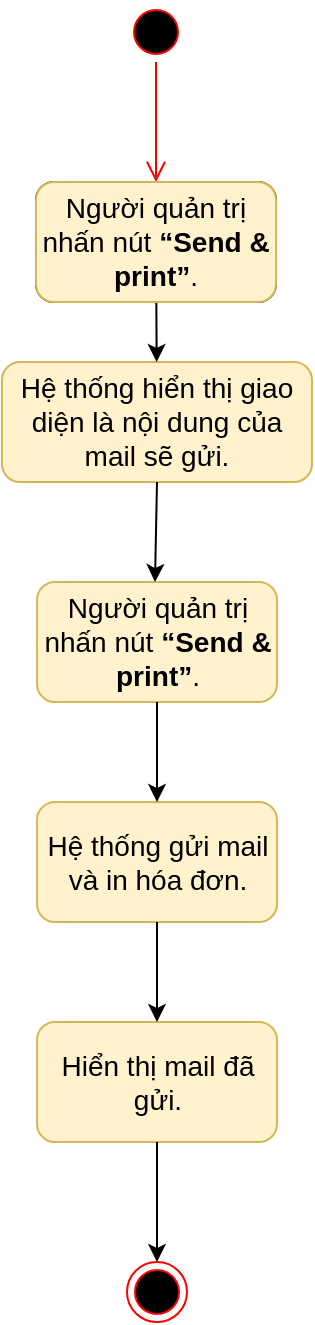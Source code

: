 <mxfile version="20.5.3" type="device"><diagram id="B4HwANMOPAXw8I0JZAsr" name="Page-1"><mxGraphModel dx="1635" dy="913" grid="1" gridSize="10" guides="1" tooltips="1" connect="1" arrows="1" fold="1" page="1" pageScale="1" pageWidth="850" pageHeight="1100" math="0" shadow="0"><root><mxCell id="0"/><mxCell id="1" parent="0"/><mxCell id="rixGgHd7AVjFjqTQ6oWV-1" value="" style="ellipse;html=1;shape=startState;fillColor=#000000;strokeColor=#ff0000;fontSize=14;" parent="1" vertex="1"><mxGeometry x="409" y="230" width="30" height="30" as="geometry"/></mxCell><mxCell id="rixGgHd7AVjFjqTQ6oWV-2" value="" style="edgeStyle=orthogonalEdgeStyle;html=1;verticalAlign=bottom;endArrow=open;endSize=8;strokeColor=#ff0000;rounded=0;fontSize=14;" parent="1" source="rixGgHd7AVjFjqTQ6oWV-1" edge="1"><mxGeometry relative="1" as="geometry"><mxPoint x="424" y="320" as="targetPoint"/></mxGeometry></mxCell><mxCell id="rixGgHd7AVjFjqTQ6oWV-3" value="&lt;b id=&quot;docs-internal-guid-80a012f3-7fff-2497-04d5-253ea927c7e8&quot; style=&quot;font-weight: normal; font-size: 14px;&quot;&gt;&lt;span style=&quot;font-size: 14px; font-family: Calibri, sans-serif; color: rgb(0, 0, 0); background-color: transparent; font-weight: 400; font-style: normal; font-variant: normal; text-decoration: none; vertical-align: baseline;&quot;&gt;Nhấn nút &lt;/span&gt;&lt;span style=&quot;font-size: 14px; font-family: Calibri, sans-serif; color: rgb(0, 0, 0); background-color: transparent; font-weight: 700; font-style: normal; font-variant: normal; text-decoration: none; vertical-align: baseline;&quot;&gt;“Send &amp;amp; print”&lt;/span&gt;&lt;span style=&quot;font-size: 14px; font-family: Calibri, sans-serif; color: rgb(0, 0, 0); background-color: transparent; font-weight: 400; font-style: normal; font-variant: normal; text-decoration: none; vertical-align: baseline;&quot;&gt;.&lt;/span&gt;&lt;/b&gt;" style="rounded=1;whiteSpace=wrap;html=1;fontSize=14;" parent="1" vertex="1"><mxGeometry x="364" y="320" width="120" height="60" as="geometry"/></mxCell><mxCell id="rixGgHd7AVjFjqTQ6oWV-4" value="&lt;span id=&quot;docs-internal-guid-194e286c-7fff-5b6e-fd9a-d2ca1af172c4&quot; style=&quot;font-size: 14px;&quot;&gt;&lt;p style=&quot;line-height: 1.2; margin-top: 0pt; margin-bottom: 0pt; font-size: 14px;&quot; dir=&quot;ltr&quot;&gt;&lt;span style=&quot;font-size: 14px; font-family: Calibri, sans-serif; background-color: transparent; font-variant-numeric: normal; font-variant-east-asian: normal; vertical-align: baseline;&quot;&gt;Hệ thống hiển thị giao diện là nội dung của mail sẽ gửi.&lt;/span&gt;&lt;/p&gt;&lt;/span&gt;" style="rounded=1;whiteSpace=wrap;html=1;fillColor=#fff2cc;strokeColor=#d6b656;fontSize=14;" parent="1" vertex="1"><mxGeometry x="347" y="410" width="155" height="60" as="geometry"/></mxCell><mxCell id="rixGgHd7AVjFjqTQ6oWV-5" value="&lt;span id=&quot;docs-internal-guid-e382c6a4-7fff-786b-9222-a47414083e00&quot; style=&quot;font-size: 14px;&quot;&gt;&lt;span style=&quot;font-size: 14px; font-family: Calibri, sans-serif; background-color: transparent; font-variant-numeric: normal; font-variant-east-asian: normal; vertical-align: baseline;&quot;&gt;Người quản trị nhấn nút &lt;/span&gt;&lt;span style=&quot;font-size: 14px; font-family: Calibri, sans-serif; background-color: transparent; font-weight: 700; font-variant-numeric: normal; font-variant-east-asian: normal; vertical-align: baseline;&quot;&gt;“Send &amp;amp; print”&lt;/span&gt;&lt;span style=&quot;font-size: 14px; font-family: Calibri, sans-serif; background-color: transparent; font-variant-numeric: normal; font-variant-east-asian: normal; vertical-align: baseline;&quot;&gt;.&lt;/span&gt;&lt;/span&gt;" style="rounded=1;whiteSpace=wrap;html=1;fillColor=#fff2cc;strokeColor=#d6b656;fontSize=14;" parent="1" vertex="1"><mxGeometry x="364.5" y="520" width="120" height="60" as="geometry"/></mxCell><mxCell id="rixGgHd7AVjFjqTQ6oWV-7" value="" style="ellipse;html=1;shape=endState;fillColor=#000000;strokeColor=#ff0000;fontSize=14;" parent="1" vertex="1"><mxGeometry x="409.5" y="860" width="30" height="30" as="geometry"/></mxCell><mxCell id="rixGgHd7AVjFjqTQ6oWV-8" value="" style="endArrow=classic;html=1;rounded=0;fontSize=14;" parent="1" source="rixGgHd7AVjFjqTQ6oWV-3" target="rixGgHd7AVjFjqTQ6oWV-4" edge="1"><mxGeometry width="50" height="50" relative="1" as="geometry"><mxPoint x="99" y="410" as="sourcePoint"/><mxPoint x="149" y="360" as="targetPoint"/></mxGeometry></mxCell><mxCell id="rixGgHd7AVjFjqTQ6oWV-13" value="&lt;b id=&quot;docs-internal-guid-80a012f3-7fff-2497-04d5-253ea927c7e8&quot; style=&quot;font-weight: normal; font-size: 14px;&quot;&gt;&lt;span style=&quot;font-size: 14px; font-family: Calibri, sans-serif; color: rgb(0, 0, 0); background-color: transparent; font-weight: 400; font-style: normal; font-variant: normal; text-decoration: none; vertical-align: baseline;&quot;&gt;Người quản trị nhấn nút &lt;/span&gt;&lt;span style=&quot;font-size: 14px; font-family: Calibri, sans-serif; color: rgb(0, 0, 0); background-color: transparent; font-weight: 700; font-style: normal; font-variant: normal; text-decoration: none; vertical-align: baseline;&quot;&gt;“Send &amp;amp; print”&lt;/span&gt;&lt;span style=&quot;font-size: 14px; font-family: Calibri, sans-serif; color: rgb(0, 0, 0); background-color: transparent; font-weight: 400; font-style: normal; font-variant: normal; text-decoration: none; vertical-align: baseline;&quot;&gt;.&lt;/span&gt;&lt;/b&gt;" style="rounded=1;whiteSpace=wrap;html=1;fillColor=#fff2cc;strokeColor=#d6b656;fontSize=14;" parent="1" vertex="1"><mxGeometry x="364" y="320" width="120" height="60" as="geometry"/></mxCell><mxCell id="v5uRd4PciWPqWfPhGzWx-6" value="" style="endArrow=classic;html=1;rounded=0;entryX=0.5;entryY=0;entryDx=0;entryDy=0;exitX=0.5;exitY=1;exitDx=0;exitDy=0;fontSize=14;" parent="1" source="rixGgHd7AVjFjqTQ6oWV-4" edge="1"><mxGeometry width="50" height="50" relative="1" as="geometry"><mxPoint x="419" y="560" as="sourcePoint"/><mxPoint x="423.5" y="520" as="targetPoint"/></mxGeometry></mxCell><mxCell id="v5uRd4PciWPqWfPhGzWx-7" value="&lt;span id=&quot;docs-internal-guid-ce0d4c97-7fff-1398-4624-fcc7cd17293f&quot; style=&quot;font-size: 14px;&quot;&gt;&lt;span style=&quot;font-size: 14px; font-family: Calibri, sans-serif; background-color: transparent; font-variant-numeric: normal; font-variant-east-asian: normal; vertical-align: baseline;&quot;&gt;Hệ thống gửi mail và in hóa đơn.&lt;/span&gt;&lt;/span&gt;" style="rounded=1;whiteSpace=wrap;html=1;fontSize=14;fillColor=#fff2cc;strokeColor=#d6b656;" parent="1" vertex="1"><mxGeometry x="364.5" y="630" width="120" height="60" as="geometry"/></mxCell><mxCell id="v5uRd4PciWPqWfPhGzWx-9" value="&lt;span id=&quot;docs-internal-guid-e36269f1-7fff-524c-f841-ce37687a629f&quot; style=&quot;font-size: 14px;&quot;&gt;&lt;span style=&quot;font-size: 14px; font-family: Calibri, sans-serif; background-color: transparent; font-variant-numeric: normal; font-variant-east-asian: normal; vertical-align: baseline;&quot;&gt;Hiển thị mail đã gửi.&lt;/span&gt;&lt;/span&gt;" style="rounded=1;whiteSpace=wrap;html=1;fontSize=14;fillColor=#fff2cc;strokeColor=#d6b656;" parent="1" vertex="1"><mxGeometry x="364.5" y="740" width="120" height="60" as="geometry"/></mxCell><mxCell id="v5uRd4PciWPqWfPhGzWx-11" value="" style="endArrow=classic;html=1;rounded=0;exitX=0.5;exitY=1;exitDx=0;exitDy=0;entryX=0.5;entryY=0;entryDx=0;entryDy=0;fontSize=14;" parent="1" target="v5uRd4PciWPqWfPhGzWx-7" edge="1"><mxGeometry width="50" height="50" relative="1" as="geometry"><mxPoint x="424.5" y="580" as="sourcePoint"/><mxPoint x="470" y="610" as="targetPoint"/></mxGeometry></mxCell><mxCell id="v5uRd4PciWPqWfPhGzWx-12" value="" style="endArrow=classic;html=1;rounded=0;exitX=0.5;exitY=1;exitDx=0;exitDy=0;entryX=0.5;entryY=0;entryDx=0;entryDy=0;fontSize=14;" parent="1" source="v5uRd4PciWPqWfPhGzWx-7" target="v5uRd4PciWPqWfPhGzWx-9" edge="1"><mxGeometry width="50" height="50" relative="1" as="geometry"><mxPoint x="510" y="800" as="sourcePoint"/><mxPoint x="560" y="750" as="targetPoint"/></mxGeometry></mxCell><mxCell id="v5uRd4PciWPqWfPhGzWx-17" value="" style="endArrow=classic;html=1;rounded=0;fontSize=14;exitX=0.5;exitY=1;exitDx=0;exitDy=0;" parent="1" source="v5uRd4PciWPqWfPhGzWx-9" target="rixGgHd7AVjFjqTQ6oWV-7" edge="1"><mxGeometry width="50" height="50" relative="1" as="geometry"><mxPoint x="500" y="860" as="sourcePoint"/><mxPoint x="550" y="810" as="targetPoint"/></mxGeometry></mxCell></root></mxGraphModel></diagram></mxfile>
